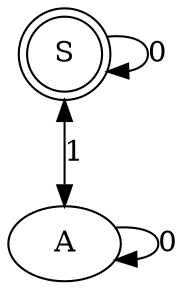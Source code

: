 digraph 2{
    0[label=S,shape=doublecircle]
    1[label=A]
    0 -> 1 [label=1,dir=both]
    0 -> 0 [label=0]
    1 -> 1 [label=0]

}